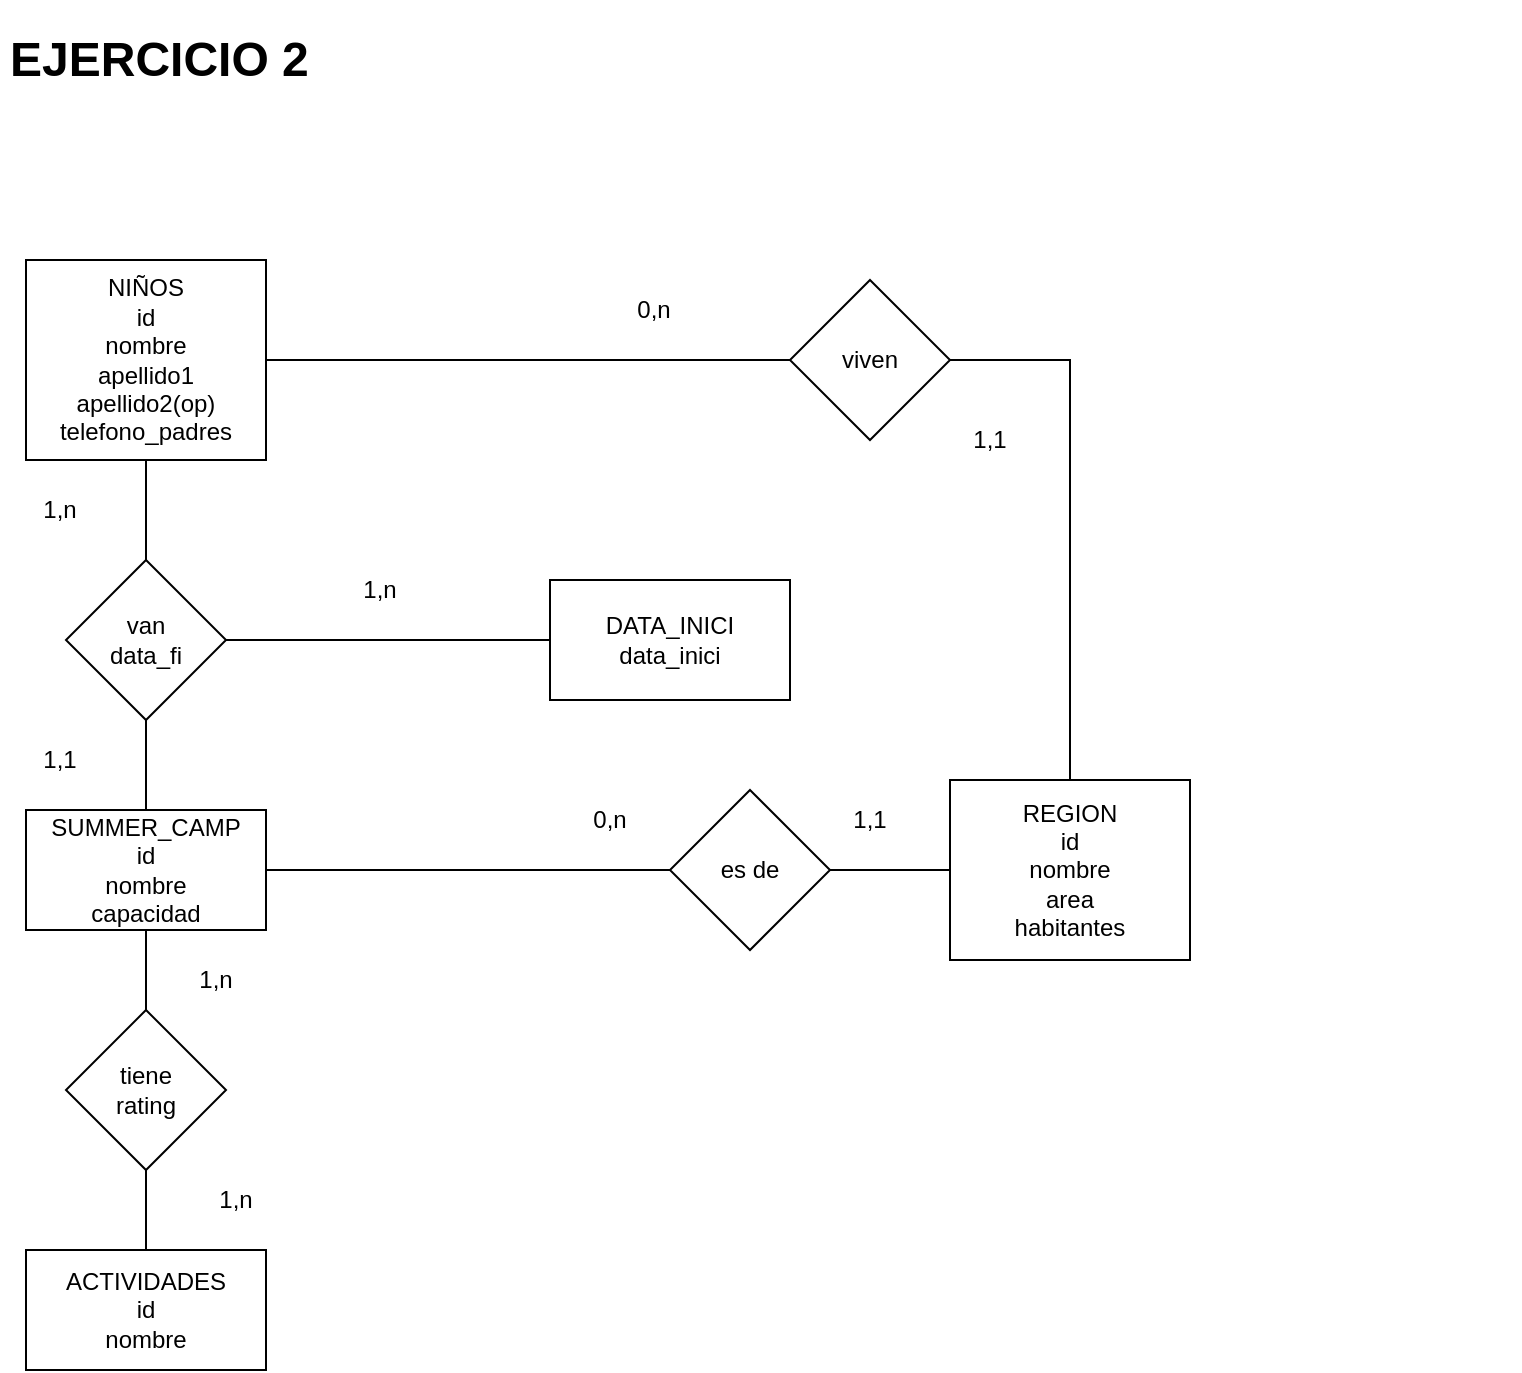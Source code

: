<mxfile version="20.3.0" type="device"><diagram id="R2lEEEUBdFMjLlhIrx00" name="Page-1"><mxGraphModel dx="773" dy="849" grid="1" gridSize="10" guides="1" tooltips="1" connect="1" arrows="1" fold="1" page="1" pageScale="1" pageWidth="850" pageHeight="1100" math="0" shadow="0" extFonts="Permanent Marker^https://fonts.googleapis.com/css?family=Permanent+Marker"><root><mxCell id="0"/><mxCell id="1" parent="0"/><mxCell id="hwqEoBLeRdOWE_qWtAwC-1" value="SUMMER_CAMP&lt;br&gt;id&lt;br&gt;nombre&lt;br&gt;capacidad" style="rounded=0;whiteSpace=wrap;html=1;" vertex="1" parent="1"><mxGeometry x="53" y="435" width="120" height="60" as="geometry"/></mxCell><mxCell id="hwqEoBLeRdOWE_qWtAwC-3" value="REGION&lt;br&gt;id&lt;br&gt;nombre&lt;br&gt;area&lt;br&gt;habitantes" style="rounded=0;whiteSpace=wrap;html=1;" vertex="1" parent="1"><mxGeometry x="515" y="420" width="120" height="90" as="geometry"/></mxCell><mxCell id="hwqEoBLeRdOWE_qWtAwC-4" value="ACTIVIDADES&lt;br&gt;id&lt;br&gt;nombre" style="rounded=0;whiteSpace=wrap;html=1;" vertex="1" parent="1"><mxGeometry x="53" y="655" width="120" height="60" as="geometry"/></mxCell><mxCell id="hwqEoBLeRdOWE_qWtAwC-6" value="" style="endArrow=none;html=1;rounded=0;exitX=1;exitY=0.5;exitDx=0;exitDy=0;entryX=0;entryY=0.5;entryDx=0;entryDy=0;" edge="1" parent="1" source="hwqEoBLeRdOWE_qWtAwC-1" target="hwqEoBLeRdOWE_qWtAwC-3"><mxGeometry width="50" height="50" relative="1" as="geometry"><mxPoint x="300" y="465" as="sourcePoint"/><mxPoint x="585" y="715" as="targetPoint"/></mxGeometry></mxCell><mxCell id="hwqEoBLeRdOWE_qWtAwC-7" value="" style="endArrow=none;html=1;rounded=0;exitX=0.5;exitY=1;exitDx=0;exitDy=0;entryX=0.5;entryY=0;entryDx=0;entryDy=0;startArrow=none;" edge="1" parent="1" source="hwqEoBLeRdOWE_qWtAwC-16" target="hwqEoBLeRdOWE_qWtAwC-4"><mxGeometry width="50" height="50" relative="1" as="geometry"><mxPoint x="183" y="475" as="sourcePoint"/><mxPoint x="398" y="475" as="targetPoint"/></mxGeometry></mxCell><mxCell id="hwqEoBLeRdOWE_qWtAwC-9" value="es de" style="rhombus;whiteSpace=wrap;html=1;" vertex="1" parent="1"><mxGeometry x="375" y="425" width="80" height="80" as="geometry"/></mxCell><mxCell id="hwqEoBLeRdOWE_qWtAwC-14" value="1,1" style="text;html=1;strokeColor=none;fillColor=none;align=center;verticalAlign=middle;whiteSpace=wrap;rounded=0;" vertex="1" parent="1"><mxGeometry x="445" y="425" width="60" height="30" as="geometry"/></mxCell><mxCell id="hwqEoBLeRdOWE_qWtAwC-15" value="0,n" style="text;html=1;strokeColor=none;fillColor=none;align=center;verticalAlign=middle;whiteSpace=wrap;rounded=0;" vertex="1" parent="1"><mxGeometry x="315" y="425" width="60" height="30" as="geometry"/></mxCell><mxCell id="hwqEoBLeRdOWE_qWtAwC-16" value="tiene&lt;br&gt;rating" style="rhombus;whiteSpace=wrap;html=1;" vertex="1" parent="1"><mxGeometry x="73" y="535" width="80" height="80" as="geometry"/></mxCell><mxCell id="hwqEoBLeRdOWE_qWtAwC-17" value="" style="endArrow=none;html=1;rounded=0;exitX=0.5;exitY=1;exitDx=0;exitDy=0;entryX=0.5;entryY=0;entryDx=0;entryDy=0;" edge="1" parent="1" source="hwqEoBLeRdOWE_qWtAwC-1" target="hwqEoBLeRdOWE_qWtAwC-16"><mxGeometry width="50" height="50" relative="1" as="geometry"><mxPoint x="113" y="495" as="sourcePoint"/><mxPoint x="113" y="655" as="targetPoint"/></mxGeometry></mxCell><mxCell id="hwqEoBLeRdOWE_qWtAwC-18" value="1,n" style="text;html=1;strokeColor=none;fillColor=none;align=center;verticalAlign=middle;whiteSpace=wrap;rounded=0;" vertex="1" parent="1"><mxGeometry x="128" y="615" width="60" height="30" as="geometry"/></mxCell><mxCell id="hwqEoBLeRdOWE_qWtAwC-19" value="1,n" style="text;html=1;strokeColor=none;fillColor=none;align=center;verticalAlign=middle;whiteSpace=wrap;rounded=0;" vertex="1" parent="1"><mxGeometry x="118" y="505" width="60" height="30" as="geometry"/></mxCell><mxCell id="hwqEoBLeRdOWE_qWtAwC-27" value="NIÑOS&lt;br&gt;id&lt;br&gt;nombre&lt;br&gt;apellido1&lt;br&gt;apellido2(op)&lt;br&gt;telefono_padres" style="rounded=0;whiteSpace=wrap;html=1;" vertex="1" parent="1"><mxGeometry x="53" y="160" width="120" height="100" as="geometry"/></mxCell><mxCell id="hwqEoBLeRdOWE_qWtAwC-30" value="" style="endArrow=none;html=1;rounded=0;entryX=0.5;entryY=0;entryDx=0;entryDy=0;exitX=1;exitY=0.5;exitDx=0;exitDy=0;startArrow=none;" edge="1" parent="1" source="hwqEoBLeRdOWE_qWtAwC-31" target="hwqEoBLeRdOWE_qWtAwC-3"><mxGeometry width="50" height="50" relative="1" as="geometry"><mxPoint x="270" y="420" as="sourcePoint"/><mxPoint x="545" y="365" as="targetPoint"/><Array as="points"><mxPoint x="575" y="210"/></Array></mxGeometry></mxCell><mxCell id="hwqEoBLeRdOWE_qWtAwC-31" value="viven" style="rhombus;whiteSpace=wrap;html=1;" vertex="1" parent="1"><mxGeometry x="435" y="170" width="80" height="80" as="geometry"/></mxCell><mxCell id="hwqEoBLeRdOWE_qWtAwC-32" value="" style="endArrow=none;html=1;rounded=0;entryX=0;entryY=0.5;entryDx=0;entryDy=0;exitX=1;exitY=0.5;exitDx=0;exitDy=0;" edge="1" parent="1" source="hwqEoBLeRdOWE_qWtAwC-27" target="hwqEoBLeRdOWE_qWtAwC-31"><mxGeometry width="50" height="50" relative="1" as="geometry"><mxPoint x="300" y="210" as="sourcePoint"/><mxPoint x="575" y="365" as="targetPoint"/><Array as="points"/></mxGeometry></mxCell><mxCell id="hwqEoBLeRdOWE_qWtAwC-38" value="&lt;h1&gt;EJERCICIO 2&lt;/h1&gt;" style="text;html=1;strokeColor=none;fillColor=none;spacing=5;spacingTop=-20;whiteSpace=wrap;overflow=hidden;rounded=0;" vertex="1" parent="1"><mxGeometry x="40" y="40" width="760" height="40" as="geometry"/></mxCell><mxCell id="hwqEoBLeRdOWE_qWtAwC-45" value="1,1" style="text;html=1;strokeColor=none;fillColor=none;align=center;verticalAlign=middle;whiteSpace=wrap;rounded=0;" vertex="1" parent="1"><mxGeometry x="505" y="235" width="60" height="30" as="geometry"/></mxCell><mxCell id="hwqEoBLeRdOWE_qWtAwC-46" value="0,n" style="text;html=1;strokeColor=none;fillColor=none;align=center;verticalAlign=middle;whiteSpace=wrap;rounded=0;" vertex="1" parent="1"><mxGeometry x="337" y="170" width="60" height="30" as="geometry"/></mxCell><mxCell id="hwqEoBLeRdOWE_qWtAwC-48" value="" style="endArrow=none;html=1;rounded=0;entryX=0.5;entryY=1;entryDx=0;entryDy=0;exitX=0.5;exitY=0;exitDx=0;exitDy=0;startArrow=none;" edge="1" parent="1" source="hwqEoBLeRdOWE_qWtAwC-49" target="hwqEoBLeRdOWE_qWtAwC-27"><mxGeometry width="50" height="50" relative="1" as="geometry"><mxPoint x="113" y="365" as="sourcePoint"/><mxPoint x="290" y="430" as="targetPoint"/></mxGeometry></mxCell><mxCell id="hwqEoBLeRdOWE_qWtAwC-49" value="van&lt;br&gt;data_fi" style="rhombus;whiteSpace=wrap;html=1;" vertex="1" parent="1"><mxGeometry x="73" y="310" width="80" height="80" as="geometry"/></mxCell><mxCell id="hwqEoBLeRdOWE_qWtAwC-50" value="" style="endArrow=none;html=1;rounded=0;entryX=0.5;entryY=1;entryDx=0;entryDy=0;exitX=0.5;exitY=0;exitDx=0;exitDy=0;" edge="1" parent="1" source="hwqEoBLeRdOWE_qWtAwC-1" target="hwqEoBLeRdOWE_qWtAwC-49"><mxGeometry width="50" height="50" relative="1" as="geometry"><mxPoint x="113" y="435" as="sourcePoint"/><mxPoint x="113" y="290" as="targetPoint"/></mxGeometry></mxCell><mxCell id="hwqEoBLeRdOWE_qWtAwC-51" value="1,1" style="text;html=1;strokeColor=none;fillColor=none;align=center;verticalAlign=middle;whiteSpace=wrap;rounded=0;" vertex="1" parent="1"><mxGeometry x="40" y="395" width="60" height="30" as="geometry"/></mxCell><mxCell id="hwqEoBLeRdOWE_qWtAwC-52" value="1,n" style="text;html=1;strokeColor=none;fillColor=none;align=center;verticalAlign=middle;whiteSpace=wrap;rounded=0;" vertex="1" parent="1"><mxGeometry x="40" y="270" width="60" height="30" as="geometry"/></mxCell><mxCell id="hwqEoBLeRdOWE_qWtAwC-59" value="" style="endArrow=none;html=1;rounded=0;exitX=1;exitY=0.5;exitDx=0;exitDy=0;" edge="1" parent="1" source="hwqEoBLeRdOWE_qWtAwC-49" target="hwqEoBLeRdOWE_qWtAwC-60"><mxGeometry width="50" height="50" relative="1" as="geometry"><mxPoint x="350" y="460" as="sourcePoint"/><mxPoint x="390" y="350" as="targetPoint"/></mxGeometry></mxCell><mxCell id="hwqEoBLeRdOWE_qWtAwC-60" value="DATA_INICI&lt;br&gt;data_inici" style="rounded=0;whiteSpace=wrap;html=1;" vertex="1" parent="1"><mxGeometry x="315" y="320" width="120" height="60" as="geometry"/></mxCell><mxCell id="hwqEoBLeRdOWE_qWtAwC-61" value="1,n" style="text;html=1;strokeColor=none;fillColor=none;align=center;verticalAlign=middle;whiteSpace=wrap;rounded=0;" vertex="1" parent="1"><mxGeometry x="200" y="310" width="60" height="30" as="geometry"/></mxCell></root></mxGraphModel></diagram></mxfile>